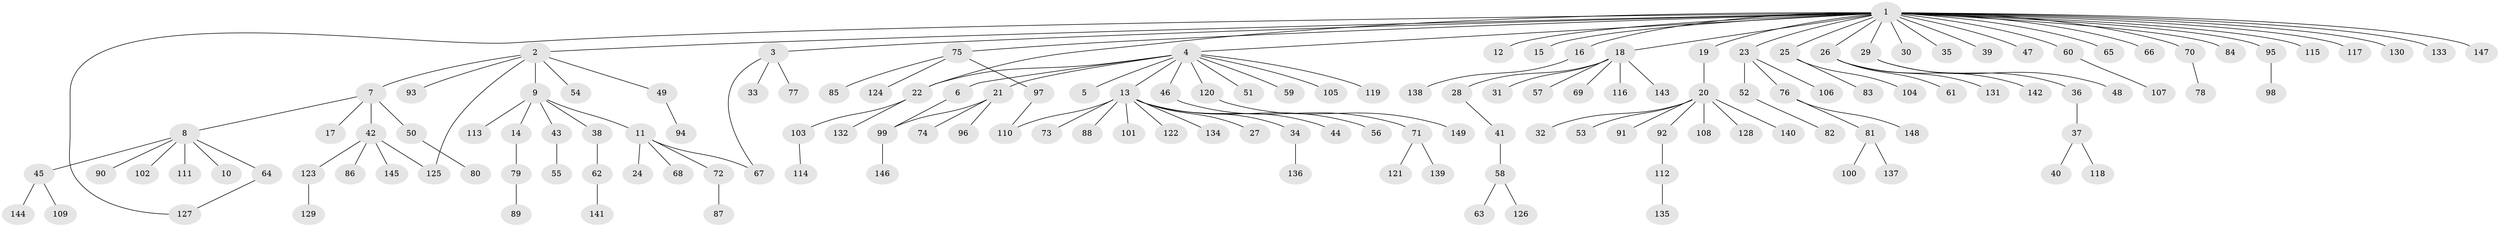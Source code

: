 // coarse degree distribution, {30: 0.01694915254237288, 6: 0.03389830508474576, 2: 0.15254237288135594, 9: 0.01694915254237288, 1: 0.7457627118644068, 3: 0.01694915254237288, 8: 0.01694915254237288}
// Generated by graph-tools (version 1.1) at 2025/18/03/04/25 18:18:28]
// undirected, 149 vertices, 154 edges
graph export_dot {
graph [start="1"]
  node [color=gray90,style=filled];
  1;
  2;
  3;
  4;
  5;
  6;
  7;
  8;
  9;
  10;
  11;
  12;
  13;
  14;
  15;
  16;
  17;
  18;
  19;
  20;
  21;
  22;
  23;
  24;
  25;
  26;
  27;
  28;
  29;
  30;
  31;
  32;
  33;
  34;
  35;
  36;
  37;
  38;
  39;
  40;
  41;
  42;
  43;
  44;
  45;
  46;
  47;
  48;
  49;
  50;
  51;
  52;
  53;
  54;
  55;
  56;
  57;
  58;
  59;
  60;
  61;
  62;
  63;
  64;
  65;
  66;
  67;
  68;
  69;
  70;
  71;
  72;
  73;
  74;
  75;
  76;
  77;
  78;
  79;
  80;
  81;
  82;
  83;
  84;
  85;
  86;
  87;
  88;
  89;
  90;
  91;
  92;
  93;
  94;
  95;
  96;
  97;
  98;
  99;
  100;
  101;
  102;
  103;
  104;
  105;
  106;
  107;
  108;
  109;
  110;
  111;
  112;
  113;
  114;
  115;
  116;
  117;
  118;
  119;
  120;
  121;
  122;
  123;
  124;
  125;
  126;
  127;
  128;
  129;
  130;
  131;
  132;
  133;
  134;
  135;
  136;
  137;
  138;
  139;
  140;
  141;
  142;
  143;
  144;
  145;
  146;
  147;
  148;
  149;
  1 -- 2;
  1 -- 3;
  1 -- 4;
  1 -- 12;
  1 -- 15;
  1 -- 16;
  1 -- 18;
  1 -- 19;
  1 -- 22;
  1 -- 23;
  1 -- 25;
  1 -- 26;
  1 -- 29;
  1 -- 30;
  1 -- 35;
  1 -- 39;
  1 -- 47;
  1 -- 60;
  1 -- 65;
  1 -- 66;
  1 -- 70;
  1 -- 75;
  1 -- 84;
  1 -- 95;
  1 -- 115;
  1 -- 117;
  1 -- 127;
  1 -- 130;
  1 -- 133;
  1 -- 147;
  2 -- 7;
  2 -- 9;
  2 -- 49;
  2 -- 54;
  2 -- 93;
  2 -- 125;
  3 -- 33;
  3 -- 67;
  3 -- 77;
  4 -- 5;
  4 -- 6;
  4 -- 13;
  4 -- 21;
  4 -- 22;
  4 -- 46;
  4 -- 51;
  4 -- 59;
  4 -- 105;
  4 -- 119;
  4 -- 120;
  6 -- 99;
  7 -- 8;
  7 -- 17;
  7 -- 42;
  7 -- 50;
  8 -- 10;
  8 -- 45;
  8 -- 64;
  8 -- 90;
  8 -- 102;
  8 -- 111;
  9 -- 11;
  9 -- 14;
  9 -- 38;
  9 -- 43;
  9 -- 113;
  11 -- 24;
  11 -- 67;
  11 -- 68;
  11 -- 72;
  13 -- 27;
  13 -- 34;
  13 -- 44;
  13 -- 56;
  13 -- 73;
  13 -- 88;
  13 -- 101;
  13 -- 110;
  13 -- 122;
  13 -- 134;
  14 -- 79;
  16 -- 138;
  18 -- 28;
  18 -- 31;
  18 -- 57;
  18 -- 69;
  18 -- 116;
  18 -- 143;
  19 -- 20;
  20 -- 32;
  20 -- 53;
  20 -- 91;
  20 -- 92;
  20 -- 108;
  20 -- 128;
  20 -- 140;
  21 -- 74;
  21 -- 96;
  21 -- 99;
  22 -- 103;
  22 -- 132;
  23 -- 52;
  23 -- 76;
  23 -- 106;
  25 -- 83;
  25 -- 104;
  26 -- 61;
  26 -- 131;
  26 -- 142;
  28 -- 41;
  29 -- 36;
  29 -- 48;
  34 -- 136;
  36 -- 37;
  37 -- 40;
  37 -- 118;
  38 -- 62;
  41 -- 58;
  42 -- 86;
  42 -- 123;
  42 -- 125;
  42 -- 145;
  43 -- 55;
  45 -- 109;
  45 -- 144;
  46 -- 71;
  49 -- 94;
  50 -- 80;
  52 -- 82;
  58 -- 63;
  58 -- 126;
  60 -- 107;
  62 -- 141;
  64 -- 127;
  70 -- 78;
  71 -- 121;
  71 -- 139;
  72 -- 87;
  75 -- 85;
  75 -- 97;
  75 -- 124;
  76 -- 81;
  76 -- 148;
  79 -- 89;
  81 -- 100;
  81 -- 137;
  92 -- 112;
  95 -- 98;
  97 -- 110;
  99 -- 146;
  103 -- 114;
  112 -- 135;
  120 -- 149;
  123 -- 129;
}
